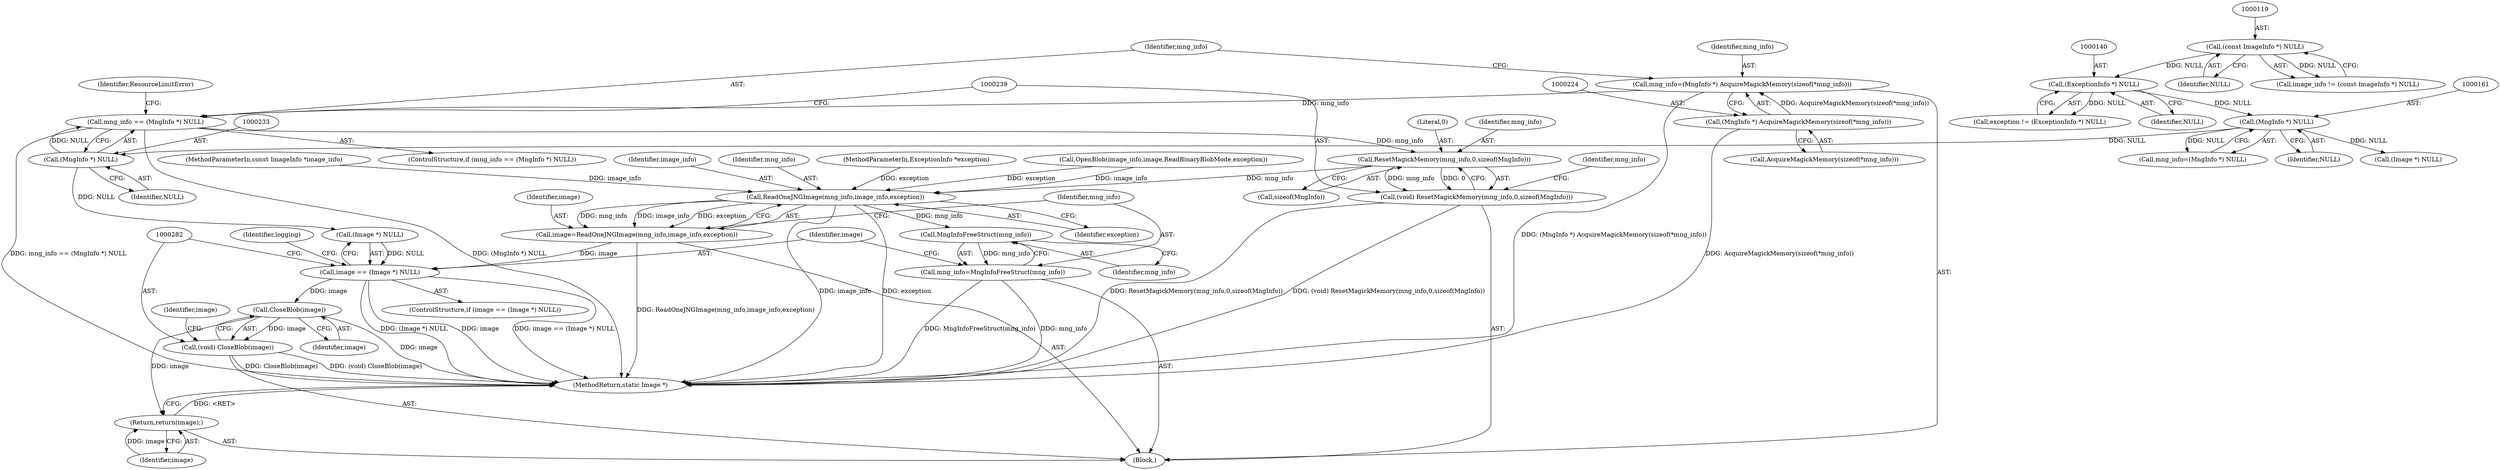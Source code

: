 digraph "0_ImageMagick_aa84944b405acebbeefe871d0f64969b9e9f31ac@pointer" {
"1000230" [label="(Call,mng_info == (MngInfo *) NULL)"];
"1000221" [label="(Call,mng_info=(MngInfo *) AcquireMagickMemory(sizeof(*mng_info)))"];
"1000223" [label="(Call,(MngInfo *) AcquireMagickMemory(sizeof(*mng_info)))"];
"1000232" [label="(Call,(MngInfo *) NULL)"];
"1000160" [label="(Call,(MngInfo *) NULL)"];
"1000139" [label="(Call,(ExceptionInfo *) NULL)"];
"1000118" [label="(Call,(const ImageInfo *) NULL)"];
"1000240" [label="(Call,ResetMagickMemory(mng_info,0,sizeof(MngInfo)))"];
"1000238" [label="(Call,(void) ResetMagickMemory(mng_info,0,sizeof(MngInfo)))"];
"1000252" [label="(Call,ReadOneJNGImage(mng_info,image_info,exception))"];
"1000250" [label="(Call,image=ReadOneJNGImage(mng_info,image_info,exception))"];
"1000261" [label="(Call,image == (Image *) NULL)"];
"1000283" [label="(Call,CloseBlob(image))"];
"1000281" [label="(Call,(void) CloseBlob(image))"];
"1000321" [label="(Return,return(image);)"];
"1000258" [label="(Call,MngInfoFreeStruct(mng_info))"];
"1000256" [label="(Call,mng_info=MngInfoFreeStruct(mng_info))"];
"1000260" [label="(ControlStructure,if (image == (Image *) NULL))"];
"1000269" [label="(Identifier,logging)"];
"1000254" [label="(Identifier,image_info)"];
"1000234" [label="(Identifier,NULL)"];
"1000261" [label="(Call,image == (Image *) NULL)"];
"1000175" [label="(Call,(Image *) NULL)"];
"1000321" [label="(Return,return(image);)"];
"1000229" [label="(ControlStructure,if (mng_info == (MngInfo *) NULL))"];
"1000256" [label="(Call,mng_info=MngInfoFreeStruct(mng_info))"];
"1000253" [label="(Identifier,mng_info)"];
"1000236" [label="(Identifier,ResourceLimitError)"];
"1000139" [label="(Call,(ExceptionInfo *) NULL)"];
"1000120" [label="(Identifier,NULL)"];
"1000322" [label="(Identifier,image)"];
"1000108" [label="(Block,)"];
"1000225" [label="(Call,AcquireMagickMemory(sizeof(*mng_info)))"];
"1000323" [label="(MethodReturn,static Image *)"];
"1000241" [label="(Identifier,mng_info)"];
"1000257" [label="(Identifier,mng_info)"];
"1000162" [label="(Identifier,NULL)"];
"1000252" [label="(Call,ReadOneJNGImage(mng_info,image_info,exception))"];
"1000259" [label="(Identifier,mng_info)"];
"1000284" [label="(Identifier,image)"];
"1000262" [label="(Identifier,image)"];
"1000240" [label="(Call,ResetMagickMemory(mng_info,0,sizeof(MngInfo)))"];
"1000243" [label="(Call,sizeof(MngInfo))"];
"1000281" [label="(Call,(void) CloseBlob(image))"];
"1000242" [label="(Literal,0)"];
"1000250" [label="(Call,image=ReadOneJNGImage(mng_info,image_info,exception))"];
"1000107" [label="(MethodParameterIn,ExceptionInfo *exception)"];
"1000160" [label="(Call,(MngInfo *) NULL)"];
"1000116" [label="(Call,image_info != (const ImageInfo *) NULL)"];
"1000289" [label="(Identifier,image)"];
"1000137" [label="(Call,exception != (ExceptionInfo *) NULL)"];
"1000232" [label="(Call,(MngInfo *) NULL)"];
"1000238" [label="(Call,(void) ResetMagickMemory(mng_info,0,sizeof(MngInfo)))"];
"1000222" [label="(Identifier,mng_info)"];
"1000118" [label="(Call,(const ImageInfo *) NULL)"];
"1000221" [label="(Call,mng_info=(MngInfo *) AcquireMagickMemory(sizeof(*mng_info)))"];
"1000165" [label="(Call,OpenBlob(image_info,image,ReadBinaryBlobMode,exception))"];
"1000258" [label="(Call,MngInfoFreeStruct(mng_info))"];
"1000141" [label="(Identifier,NULL)"];
"1000231" [label="(Identifier,mng_info)"];
"1000255" [label="(Identifier,exception)"];
"1000106" [label="(MethodParameterIn,const ImageInfo *image_info)"];
"1000230" [label="(Call,mng_info == (MngInfo *) NULL)"];
"1000247" [label="(Identifier,mng_info)"];
"1000283" [label="(Call,CloseBlob(image))"];
"1000158" [label="(Call,mng_info=(MngInfo *) NULL)"];
"1000263" [label="(Call,(Image *) NULL)"];
"1000223" [label="(Call,(MngInfo *) AcquireMagickMemory(sizeof(*mng_info)))"];
"1000251" [label="(Identifier,image)"];
"1000230" -> "1000229"  [label="AST: "];
"1000230" -> "1000232"  [label="CFG: "];
"1000231" -> "1000230"  [label="AST: "];
"1000232" -> "1000230"  [label="AST: "];
"1000236" -> "1000230"  [label="CFG: "];
"1000239" -> "1000230"  [label="CFG: "];
"1000230" -> "1000323"  [label="DDG: (MngInfo *) NULL"];
"1000230" -> "1000323"  [label="DDG: mng_info == (MngInfo *) NULL"];
"1000221" -> "1000230"  [label="DDG: mng_info"];
"1000232" -> "1000230"  [label="DDG: NULL"];
"1000230" -> "1000240"  [label="DDG: mng_info"];
"1000221" -> "1000108"  [label="AST: "];
"1000221" -> "1000223"  [label="CFG: "];
"1000222" -> "1000221"  [label="AST: "];
"1000223" -> "1000221"  [label="AST: "];
"1000231" -> "1000221"  [label="CFG: "];
"1000221" -> "1000323"  [label="DDG: (MngInfo *) AcquireMagickMemory(sizeof(*mng_info))"];
"1000223" -> "1000221"  [label="DDG: AcquireMagickMemory(sizeof(*mng_info))"];
"1000223" -> "1000225"  [label="CFG: "];
"1000224" -> "1000223"  [label="AST: "];
"1000225" -> "1000223"  [label="AST: "];
"1000223" -> "1000323"  [label="DDG: AcquireMagickMemory(sizeof(*mng_info))"];
"1000232" -> "1000234"  [label="CFG: "];
"1000233" -> "1000232"  [label="AST: "];
"1000234" -> "1000232"  [label="AST: "];
"1000160" -> "1000232"  [label="DDG: NULL"];
"1000232" -> "1000263"  [label="DDG: NULL"];
"1000160" -> "1000158"  [label="AST: "];
"1000160" -> "1000162"  [label="CFG: "];
"1000161" -> "1000160"  [label="AST: "];
"1000162" -> "1000160"  [label="AST: "];
"1000158" -> "1000160"  [label="CFG: "];
"1000160" -> "1000158"  [label="DDG: NULL"];
"1000139" -> "1000160"  [label="DDG: NULL"];
"1000160" -> "1000175"  [label="DDG: NULL"];
"1000139" -> "1000137"  [label="AST: "];
"1000139" -> "1000141"  [label="CFG: "];
"1000140" -> "1000139"  [label="AST: "];
"1000141" -> "1000139"  [label="AST: "];
"1000137" -> "1000139"  [label="CFG: "];
"1000139" -> "1000137"  [label="DDG: NULL"];
"1000118" -> "1000139"  [label="DDG: NULL"];
"1000118" -> "1000116"  [label="AST: "];
"1000118" -> "1000120"  [label="CFG: "];
"1000119" -> "1000118"  [label="AST: "];
"1000120" -> "1000118"  [label="AST: "];
"1000116" -> "1000118"  [label="CFG: "];
"1000118" -> "1000116"  [label="DDG: NULL"];
"1000240" -> "1000238"  [label="AST: "];
"1000240" -> "1000243"  [label="CFG: "];
"1000241" -> "1000240"  [label="AST: "];
"1000242" -> "1000240"  [label="AST: "];
"1000243" -> "1000240"  [label="AST: "];
"1000238" -> "1000240"  [label="CFG: "];
"1000240" -> "1000238"  [label="DDG: mng_info"];
"1000240" -> "1000238"  [label="DDG: 0"];
"1000240" -> "1000252"  [label="DDG: mng_info"];
"1000238" -> "1000108"  [label="AST: "];
"1000239" -> "1000238"  [label="AST: "];
"1000247" -> "1000238"  [label="CFG: "];
"1000238" -> "1000323"  [label="DDG: ResetMagickMemory(mng_info,0,sizeof(MngInfo))"];
"1000238" -> "1000323"  [label="DDG: (void) ResetMagickMemory(mng_info,0,sizeof(MngInfo))"];
"1000252" -> "1000250"  [label="AST: "];
"1000252" -> "1000255"  [label="CFG: "];
"1000253" -> "1000252"  [label="AST: "];
"1000254" -> "1000252"  [label="AST: "];
"1000255" -> "1000252"  [label="AST: "];
"1000250" -> "1000252"  [label="CFG: "];
"1000252" -> "1000323"  [label="DDG: exception"];
"1000252" -> "1000323"  [label="DDG: image_info"];
"1000252" -> "1000250"  [label="DDG: mng_info"];
"1000252" -> "1000250"  [label="DDG: image_info"];
"1000252" -> "1000250"  [label="DDG: exception"];
"1000165" -> "1000252"  [label="DDG: image_info"];
"1000165" -> "1000252"  [label="DDG: exception"];
"1000106" -> "1000252"  [label="DDG: image_info"];
"1000107" -> "1000252"  [label="DDG: exception"];
"1000252" -> "1000258"  [label="DDG: mng_info"];
"1000250" -> "1000108"  [label="AST: "];
"1000251" -> "1000250"  [label="AST: "];
"1000257" -> "1000250"  [label="CFG: "];
"1000250" -> "1000323"  [label="DDG: ReadOneJNGImage(mng_info,image_info,exception)"];
"1000250" -> "1000261"  [label="DDG: image"];
"1000261" -> "1000260"  [label="AST: "];
"1000261" -> "1000263"  [label="CFG: "];
"1000262" -> "1000261"  [label="AST: "];
"1000263" -> "1000261"  [label="AST: "];
"1000269" -> "1000261"  [label="CFG: "];
"1000282" -> "1000261"  [label="CFG: "];
"1000261" -> "1000323"  [label="DDG: (Image *) NULL"];
"1000261" -> "1000323"  [label="DDG: image"];
"1000261" -> "1000323"  [label="DDG: image == (Image *) NULL"];
"1000263" -> "1000261"  [label="DDG: NULL"];
"1000261" -> "1000283"  [label="DDG: image"];
"1000283" -> "1000281"  [label="AST: "];
"1000283" -> "1000284"  [label="CFG: "];
"1000284" -> "1000283"  [label="AST: "];
"1000281" -> "1000283"  [label="CFG: "];
"1000283" -> "1000323"  [label="DDG: image"];
"1000283" -> "1000281"  [label="DDG: image"];
"1000283" -> "1000321"  [label="DDG: image"];
"1000281" -> "1000108"  [label="AST: "];
"1000282" -> "1000281"  [label="AST: "];
"1000289" -> "1000281"  [label="CFG: "];
"1000281" -> "1000323"  [label="DDG: (void) CloseBlob(image)"];
"1000281" -> "1000323"  [label="DDG: CloseBlob(image)"];
"1000321" -> "1000108"  [label="AST: "];
"1000321" -> "1000322"  [label="CFG: "];
"1000322" -> "1000321"  [label="AST: "];
"1000323" -> "1000321"  [label="CFG: "];
"1000321" -> "1000323"  [label="DDG: <RET>"];
"1000322" -> "1000321"  [label="DDG: image"];
"1000258" -> "1000256"  [label="AST: "];
"1000258" -> "1000259"  [label="CFG: "];
"1000259" -> "1000258"  [label="AST: "];
"1000256" -> "1000258"  [label="CFG: "];
"1000258" -> "1000256"  [label="DDG: mng_info"];
"1000256" -> "1000108"  [label="AST: "];
"1000257" -> "1000256"  [label="AST: "];
"1000262" -> "1000256"  [label="CFG: "];
"1000256" -> "1000323"  [label="DDG: MngInfoFreeStruct(mng_info)"];
"1000256" -> "1000323"  [label="DDG: mng_info"];
}
